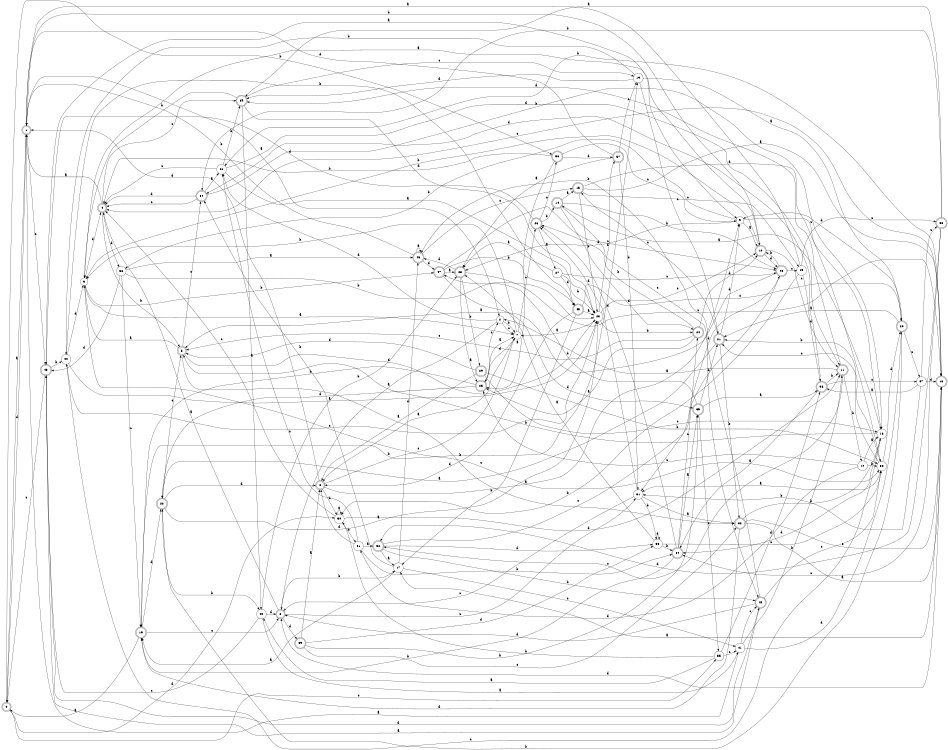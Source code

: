 digraph n48_2 {
__start0 [label="" shape="none"];

rankdir=LR;
size="8,5";

s0 [style="rounded,filled", color="black", fillcolor="white" shape="doublecircle", label="0"];
s1 [style="rounded,filled", color="black", fillcolor="white" shape="doublecircle", label="1"];
s2 [style="filled", color="black", fillcolor="white" shape="circle", label="2"];
s3 [style="rounded,filled", color="black", fillcolor="white" shape="doublecircle", label="3"];
s4 [style="rounded,filled", color="black", fillcolor="white" shape="doublecircle", label="4"];
s5 [style="rounded,filled", color="black", fillcolor="white" shape="doublecircle", label="5"];
s6 [style="filled", color="black", fillcolor="white" shape="circle", label="6"];
s7 [style="filled", color="black", fillcolor="white" shape="circle", label="7"];
s8 [style="rounded,filled", color="black", fillcolor="white" shape="doublecircle", label="8"];
s9 [style="filled", color="black", fillcolor="white" shape="circle", label="9"];
s10 [style="rounded,filled", color="black", fillcolor="white" shape="doublecircle", label="10"];
s11 [style="rounded,filled", color="black", fillcolor="white" shape="doublecircle", label="11"];
s12 [style="filled", color="black", fillcolor="white" shape="circle", label="12"];
s13 [style="filled", color="black", fillcolor="white" shape="circle", label="13"];
s14 [style="rounded,filled", color="black", fillcolor="white" shape="doublecircle", label="14"];
s15 [style="rounded,filled", color="black", fillcolor="white" shape="doublecircle", label="15"];
s16 [style="rounded,filled", color="black", fillcolor="white" shape="doublecircle", label="16"];
s17 [style="filled", color="black", fillcolor="white" shape="circle", label="17"];
s18 [style="rounded,filled", color="black", fillcolor="white" shape="doublecircle", label="18"];
s19 [style="filled", color="black", fillcolor="white" shape="circle", label="19"];
s20 [style="rounded,filled", color="black", fillcolor="white" shape="doublecircle", label="20"];
s21 [style="rounded,filled", color="black", fillcolor="white" shape="doublecircle", label="21"];
s22 [style="rounded,filled", color="black", fillcolor="white" shape="doublecircle", label="22"];
s23 [style="filled", color="black", fillcolor="white" shape="circle", label="23"];
s24 [style="rounded,filled", color="black", fillcolor="white" shape="doublecircle", label="24"];
s25 [style="rounded,filled", color="black", fillcolor="white" shape="doublecircle", label="25"];
s26 [style="rounded,filled", color="black", fillcolor="white" shape="doublecircle", label="26"];
s27 [style="filled", color="black", fillcolor="white" shape="circle", label="27"];
s28 [style="rounded,filled", color="black", fillcolor="white" shape="doublecircle", label="28"];
s29 [style="rounded,filled", color="black", fillcolor="white" shape="doublecircle", label="29"];
s30 [style="filled", color="black", fillcolor="white" shape="circle", label="30"];
s31 [style="filled", color="black", fillcolor="white" shape="circle", label="31"];
s32 [style="rounded,filled", color="black", fillcolor="white" shape="doublecircle", label="32"];
s33 [style="filled", color="black", fillcolor="white" shape="circle", label="33"];
s34 [style="rounded,filled", color="black", fillcolor="white" shape="doublecircle", label="34"];
s35 [style="rounded,filled", color="black", fillcolor="white" shape="doublecircle", label="35"];
s36 [style="rounded,filled", color="black", fillcolor="white" shape="doublecircle", label="36"];
s37 [style="filled", color="black", fillcolor="white" shape="circle", label="37"];
s38 [style="rounded,filled", color="black", fillcolor="white" shape="doublecircle", label="38"];
s39 [style="rounded,filled", color="black", fillcolor="white" shape="doublecircle", label="39"];
s40 [style="filled", color="black", fillcolor="white" shape="circle", label="40"];
s41 [style="filled", color="black", fillcolor="white" shape="circle", label="41"];
s42 [style="rounded,filled", color="black", fillcolor="white" shape="doublecircle", label="42"];
s43 [style="rounded,filled", color="black", fillcolor="white" shape="doublecircle", label="43"];
s44 [style="filled", color="black", fillcolor="white" shape="circle", label="44"];
s45 [style="rounded,filled", color="black", fillcolor="white" shape="doublecircle", label="45"];
s46 [style="rounded,filled", color="black", fillcolor="white" shape="doublecircle", label="46"];
s47 [style="rounded,filled", color="black", fillcolor="white" shape="doublecircle", label="47"];
s48 [style="rounded,filled", color="black", fillcolor="white" shape="doublecircle", label="48"];
s49 [style="filled", color="black", fillcolor="white" shape="circle", label="49"];
s50 [style="filled", color="black", fillcolor="white" shape="circle", label="50"];
s51 [style="filled", color="black", fillcolor="white" shape="circle", label="51"];
s52 [style="rounded,filled", color="black", fillcolor="white" shape="doublecircle", label="52"];
s53 [style="filled", color="black", fillcolor="white" shape="circle", label="53"];
s54 [style="rounded,filled", color="black", fillcolor="white" shape="doublecircle", label="54"];
s55 [style="filled", color="black", fillcolor="white" shape="circle", label="55"];
s56 [style="rounded,filled", color="black", fillcolor="white" shape="doublecircle", label="56"];
s57 [style="rounded,filled", color="black", fillcolor="white" shape="doublecircle", label="57"];
s58 [style="filled", color="black", fillcolor="white" shape="circle", label="58"];
s59 [style="rounded,filled", color="black", fillcolor="white" shape="doublecircle", label="59"];
s0 -> s1 [label="a"];
s0 -> s56 [label="b"];
s0 -> s55 [label="c"];
s0 -> s50 [label="d"];
s1 -> s2 [label="a"];
s1 -> s10 [label="b"];
s1 -> s43 [label="c"];
s1 -> s0 [label="d"];
s2 -> s3 [label="a"];
s2 -> s7 [label="b"];
s2 -> s7 [label="c"];
s2 -> s53 [label="d"];
s3 -> s4 [label="a"];
s3 -> s17 [label="b"];
s3 -> s31 [label="c"];
s3 -> s59 [label="d"];
s4 -> s1 [label="a"];
s4 -> s5 [label="b"];
s4 -> s39 [label="c"];
s4 -> s58 [label="d"];
s5 -> s6 [label="a"];
s5 -> s32 [label="b"];
s5 -> s54 [label="c"];
s5 -> s23 [label="d"];
s6 -> s7 [label="a"];
s6 -> s47 [label="b"];
s6 -> s30 [label="c"];
s6 -> s4 [label="d"];
s7 -> s8 [label="a"];
s7 -> s6 [label="b"];
s7 -> s26 [label="c"];
s7 -> s25 [label="d"];
s8 -> s9 [label="a"];
s8 -> s50 [label="b"];
s8 -> s7 [label="c"];
s8 -> s1 [label="d"];
s9 -> s10 [label="a"];
s9 -> s58 [label="b"];
s9 -> s13 [label="c"];
s9 -> s28 [label="d"];
s10 -> s6 [label="a"];
s10 -> s6 [label="b"];
s10 -> s11 [label="c"];
s10 -> s48 [label="d"];
s11 -> s2 [label="a"];
s11 -> s12 [label="b"];
s11 -> s52 [label="c"];
s11 -> s39 [label="d"];
s12 -> s13 [label="a"];
s12 -> s30 [label="b"];
s12 -> s25 [label="c"];
s12 -> s51 [label="d"];
s13 -> s14 [label="a"];
s13 -> s5 [label="b"];
s13 -> s44 [label="c"];
s13 -> s34 [label="d"];
s14 -> s15 [label="a"];
s14 -> s48 [label="b"];
s14 -> s42 [label="c"];
s14 -> s24 [label="d"];
s15 -> s16 [label="a"];
s15 -> s23 [label="b"];
s15 -> s49 [label="c"];
s15 -> s30 [label="d"];
s16 -> s17 [label="a"];
s16 -> s53 [label="b"];
s16 -> s4 [label="c"];
s16 -> s3 [label="d"];
s17 -> s18 [label="a"];
s17 -> s54 [label="b"];
s17 -> s41 [label="c"];
s17 -> s46 [label="d"];
s18 -> s0 [label="a"];
s18 -> s19 [label="b"];
s18 -> s3 [label="c"];
s18 -> s22 [label="d"];
s19 -> s20 [label="a"];
s19 -> s44 [label="b"];
s19 -> s21 [label="c"];
s19 -> s39 [label="d"];
s20 -> s21 [label="a"];
s20 -> s22 [label="b"];
s20 -> s37 [label="c"];
s20 -> s9 [label="d"];
s21 -> s22 [label="a"];
s21 -> s32 [label="b"];
s21 -> s15 [label="c"];
s21 -> s9 [label="d"];
s22 -> s23 [label="a"];
s22 -> s40 [label="b"];
s22 -> s5 [label="c"];
s22 -> s8 [label="d"];
s23 -> s7 [label="a"];
s23 -> s24 [label="b"];
s23 -> s10 [label="c"];
s23 -> s57 [label="d"];
s24 -> s25 [label="a"];
s24 -> s26 [label="b"];
s24 -> s5 [label="c"];
s24 -> s10 [label="d"];
s25 -> s7 [label="a"];
s25 -> s18 [label="b"];
s25 -> s2 [label="c"];
s25 -> s22 [label="d"];
s26 -> s27 [label="a"];
s26 -> s14 [label="b"];
s26 -> s56 [label="c"];
s26 -> s43 [label="d"];
s27 -> s28 [label="a"];
s27 -> s23 [label="b"];
s27 -> s48 [label="c"];
s27 -> s45 [label="d"];
s28 -> s25 [label="a"];
s28 -> s29 [label="b"];
s28 -> s16 [label="c"];
s28 -> s46 [label="d"];
s29 -> s8 [label="a"];
s29 -> s30 [label="b"];
s29 -> s13 [label="c"];
s29 -> s5 [label="d"];
s30 -> s31 [label="a"];
s30 -> s21 [label="b"];
s30 -> s21 [label="c"];
s30 -> s20 [label="d"];
s31 -> s32 [label="a"];
s31 -> s33 [label="b"];
s31 -> s3 [label="c"];
s31 -> s26 [label="d"];
s32 -> s16 [label="a"];
s32 -> s13 [label="b"];
s32 -> s16 [label="c"];
s32 -> s18 [label="d"];
s33 -> s28 [label="a"];
s33 -> s34 [label="b"];
s33 -> s30 [label="c"];
s33 -> s33 [label="d"];
s34 -> s35 [label="a"];
s34 -> s18 [label="b"];
s34 -> s24 [label="c"];
s34 -> s26 [label="d"];
s35 -> s36 [label="a"];
s35 -> s47 [label="b"];
s35 -> s55 [label="c"];
s35 -> s21 [label="d"];
s36 -> s34 [label="a"];
s36 -> s11 [label="b"];
s36 -> s37 [label="c"];
s36 -> s54 [label="d"];
s37 -> s36 [label="a"];
s37 -> s31 [label="b"];
s37 -> s38 [label="c"];
s37 -> s16 [label="d"];
s38 -> s39 [label="a"];
s38 -> s54 [label="b"];
s38 -> s34 [label="c"];
s38 -> s52 [label="d"];
s39 -> s40 [label="a"];
s39 -> s6 [label="b"];
s39 -> s19 [label="c"];
s39 -> s23 [label="d"];
s40 -> s41 [label="a"];
s40 -> s28 [label="b"];
s40 -> s43 [label="c"];
s40 -> s3 [label="d"];
s41 -> s1 [label="a"];
s41 -> s11 [label="b"];
s41 -> s42 [label="c"];
s41 -> s20 [label="d"];
s42 -> s43 [label="a"];
s42 -> s46 [label="b"];
s42 -> s30 [label="c"];
s42 -> s3 [label="d"];
s43 -> s9 [label="a"];
s43 -> s44 [label="b"];
s43 -> s0 [label="c"];
s43 -> s42 [label="d"];
s44 -> s23 [label="a"];
s44 -> s45 [label="b"];
s44 -> s23 [label="c"];
s44 -> s6 [label="d"];
s45 -> s23 [label="a"];
s45 -> s17 [label="b"];
s45 -> s20 [label="c"];
s45 -> s8 [label="d"];
s46 -> s46 [label="a"];
s46 -> s1 [label="b"];
s46 -> s15 [label="c"];
s46 -> s47 [label="d"];
s47 -> s28 [label="a"];
s47 -> s45 [label="b"];
s47 -> s48 [label="c"];
s47 -> s35 [label="d"];
s48 -> s5 [label="a"];
s48 -> s10 [label="b"];
s48 -> s49 [label="c"];
s48 -> s31 [label="d"];
s49 -> s1 [label="a"];
s49 -> s50 [label="b"];
s49 -> s38 [label="c"];
s49 -> s36 [label="d"];
s50 -> s50 [label="a"];
s50 -> s51 [label="b"];
s50 -> s4 [label="c"];
s50 -> s11 [label="d"];
s51 -> s52 [label="a"];
s51 -> s34 [label="b"];
s51 -> s53 [label="c"];
s51 -> s8 [label="d"];
s52 -> s17 [label="a"];
s52 -> s42 [label="b"];
s52 -> s48 [label="c"];
s52 -> s33 [label="d"];
s53 -> s23 [label="a"];
s53 -> s39 [label="b"];
s53 -> s4 [label="c"];
s53 -> s11 [label="d"];
s54 -> s53 [label="a"];
s54 -> s13 [label="b"];
s54 -> s4 [label="c"];
s54 -> s4 [label="d"];
s55 -> s40 [label="a"];
s55 -> s50 [label="b"];
s55 -> s41 [label="c"];
s55 -> s36 [label="d"];
s56 -> s25 [label="a"];
s56 -> s4 [label="b"];
s56 -> s9 [label="c"];
s56 -> s57 [label="d"];
s57 -> s28 [label="a"];
s57 -> s31 [label="b"];
s57 -> s19 [label="c"];
s57 -> s1 [label="d"];
s58 -> s46 [label="a"];
s58 -> s23 [label="b"];
s58 -> s18 [label="c"];
s58 -> s43 [label="d"];
s59 -> s8 [label="a"];
s59 -> s35 [label="b"];
s59 -> s32 [label="c"];
s59 -> s33 [label="d"];

}